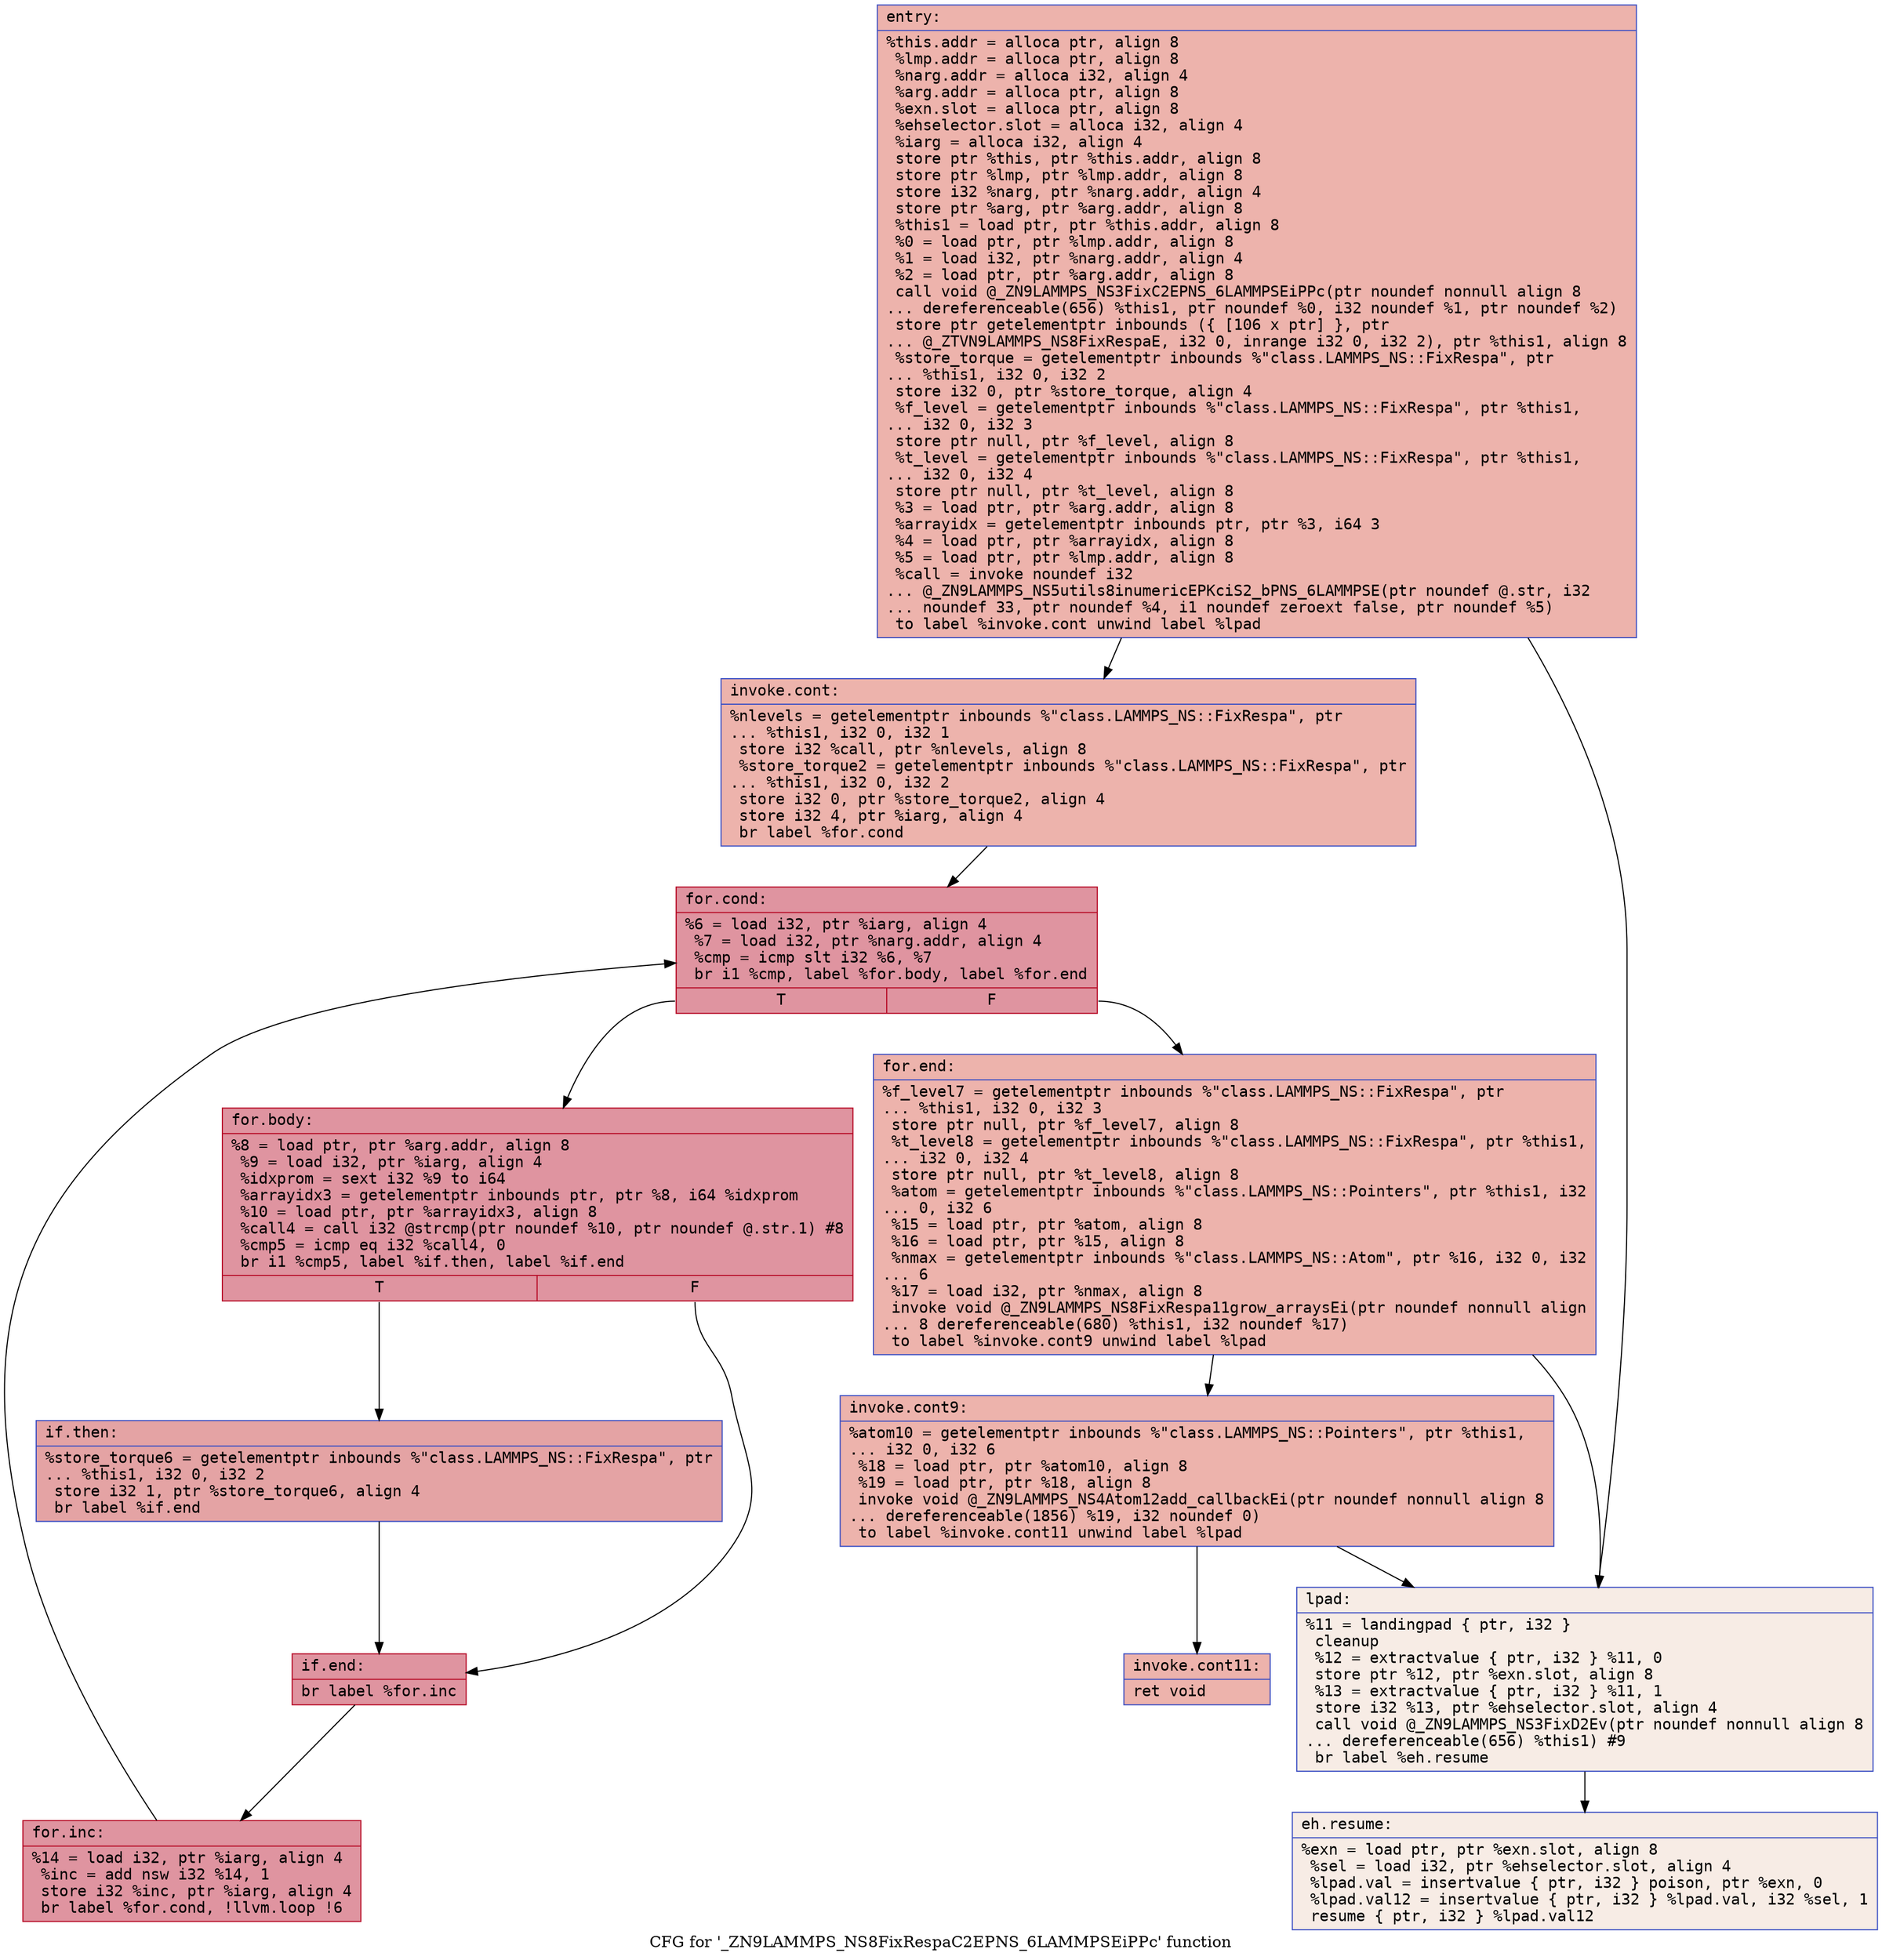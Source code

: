 digraph "CFG for '_ZN9LAMMPS_NS8FixRespaC2EPNS_6LAMMPSEiPPc' function" {
	label="CFG for '_ZN9LAMMPS_NS8FixRespaC2EPNS_6LAMMPSEiPPc' function";

	Node0x5625a2ced9b0 [shape=record,color="#3d50c3ff", style=filled, fillcolor="#d6524470" fontname="Courier",label="{entry:\l|  %this.addr = alloca ptr, align 8\l  %lmp.addr = alloca ptr, align 8\l  %narg.addr = alloca i32, align 4\l  %arg.addr = alloca ptr, align 8\l  %exn.slot = alloca ptr, align 8\l  %ehselector.slot = alloca i32, align 4\l  %iarg = alloca i32, align 4\l  store ptr %this, ptr %this.addr, align 8\l  store ptr %lmp, ptr %lmp.addr, align 8\l  store i32 %narg, ptr %narg.addr, align 4\l  store ptr %arg, ptr %arg.addr, align 8\l  %this1 = load ptr, ptr %this.addr, align 8\l  %0 = load ptr, ptr %lmp.addr, align 8\l  %1 = load i32, ptr %narg.addr, align 4\l  %2 = load ptr, ptr %arg.addr, align 8\l  call void @_ZN9LAMMPS_NS3FixC2EPNS_6LAMMPSEiPPc(ptr noundef nonnull align 8\l... dereferenceable(656) %this1, ptr noundef %0, i32 noundef %1, ptr noundef %2)\l  store ptr getelementptr inbounds (\{ [106 x ptr] \}, ptr\l... @_ZTVN9LAMMPS_NS8FixRespaE, i32 0, inrange i32 0, i32 2), ptr %this1, align 8\l  %store_torque = getelementptr inbounds %\"class.LAMMPS_NS::FixRespa\", ptr\l... %this1, i32 0, i32 2\l  store i32 0, ptr %store_torque, align 4\l  %f_level = getelementptr inbounds %\"class.LAMMPS_NS::FixRespa\", ptr %this1,\l... i32 0, i32 3\l  store ptr null, ptr %f_level, align 8\l  %t_level = getelementptr inbounds %\"class.LAMMPS_NS::FixRespa\", ptr %this1,\l... i32 0, i32 4\l  store ptr null, ptr %t_level, align 8\l  %3 = load ptr, ptr %arg.addr, align 8\l  %arrayidx = getelementptr inbounds ptr, ptr %3, i64 3\l  %4 = load ptr, ptr %arrayidx, align 8\l  %5 = load ptr, ptr %lmp.addr, align 8\l  %call = invoke noundef i32\l... @_ZN9LAMMPS_NS5utils8inumericEPKciS2_bPNS_6LAMMPSE(ptr noundef @.str, i32\l... noundef 33, ptr noundef %4, i1 noundef zeroext false, ptr noundef %5)\l          to label %invoke.cont unwind label %lpad\l}"];
	Node0x5625a2ced9b0 -> Node0x5625a2cefc80[tooltip="entry -> invoke.cont\nProbability 100.00%" ];
	Node0x5625a2ced9b0 -> Node0x5625a2cefd60[tooltip="entry -> lpad\nProbability 0.00%" ];
	Node0x5625a2cefc80 [shape=record,color="#3d50c3ff", style=filled, fillcolor="#d6524470" fontname="Courier",label="{invoke.cont:\l|  %nlevels = getelementptr inbounds %\"class.LAMMPS_NS::FixRespa\", ptr\l... %this1, i32 0, i32 1\l  store i32 %call, ptr %nlevels, align 8\l  %store_torque2 = getelementptr inbounds %\"class.LAMMPS_NS::FixRespa\", ptr\l... %this1, i32 0, i32 2\l  store i32 0, ptr %store_torque2, align 4\l  store i32 4, ptr %iarg, align 4\l  br label %for.cond\l}"];
	Node0x5625a2cefc80 -> Node0x5625a2cf0490[tooltip="invoke.cont -> for.cond\nProbability 100.00%" ];
	Node0x5625a2cf0490 [shape=record,color="#b70d28ff", style=filled, fillcolor="#b70d2870" fontname="Courier",label="{for.cond:\l|  %6 = load i32, ptr %iarg, align 4\l  %7 = load i32, ptr %narg.addr, align 4\l  %cmp = icmp slt i32 %6, %7\l  br i1 %cmp, label %for.body, label %for.end\l|{<s0>T|<s1>F}}"];
	Node0x5625a2cf0490:s0 -> Node0x5625a2cf0730[tooltip="for.cond -> for.body\nProbability 96.88%" ];
	Node0x5625a2cf0490:s1 -> Node0x5625a2cf0ad0[tooltip="for.cond -> for.end\nProbability 3.12%" ];
	Node0x5625a2cf0730 [shape=record,color="#b70d28ff", style=filled, fillcolor="#b70d2870" fontname="Courier",label="{for.body:\l|  %8 = load ptr, ptr %arg.addr, align 8\l  %9 = load i32, ptr %iarg, align 4\l  %idxprom = sext i32 %9 to i64\l  %arrayidx3 = getelementptr inbounds ptr, ptr %8, i64 %idxprom\l  %10 = load ptr, ptr %arrayidx3, align 8\l  %call4 = call i32 @strcmp(ptr noundef %10, ptr noundef @.str.1) #8\l  %cmp5 = icmp eq i32 %call4, 0\l  br i1 %cmp5, label %if.then, label %if.end\l|{<s0>T|<s1>F}}"];
	Node0x5625a2cf0730:s0 -> Node0x5625a2cf11b0[tooltip="for.body -> if.then\nProbability 37.50%" ];
	Node0x5625a2cf0730:s1 -> Node0x5625a2cf1280[tooltip="for.body -> if.end\nProbability 62.50%" ];
	Node0x5625a2cf11b0 [shape=record,color="#3d50c3ff", style=filled, fillcolor="#c32e3170" fontname="Courier",label="{if.then:\l|  %store_torque6 = getelementptr inbounds %\"class.LAMMPS_NS::FixRespa\", ptr\l... %this1, i32 0, i32 2\l  store i32 1, ptr %store_torque6, align 4\l  br label %if.end\l}"];
	Node0x5625a2cf11b0 -> Node0x5625a2cf1280[tooltip="if.then -> if.end\nProbability 100.00%" ];
	Node0x5625a2cefd60 [shape=record,color="#3d50c3ff", style=filled, fillcolor="#ecd3c570" fontname="Courier",label="{lpad:\l|  %11 = landingpad \{ ptr, i32 \}\l          cleanup\l  %12 = extractvalue \{ ptr, i32 \} %11, 0\l  store ptr %12, ptr %exn.slot, align 8\l  %13 = extractvalue \{ ptr, i32 \} %11, 1\l  store i32 %13, ptr %ehselector.slot, align 4\l  call void @_ZN9LAMMPS_NS3FixD2Ev(ptr noundef nonnull align 8\l... dereferenceable(656) %this1) #9\l  br label %eh.resume\l}"];
	Node0x5625a2cefd60 -> Node0x5625a2cf1a80[tooltip="lpad -> eh.resume\nProbability 100.00%" ];
	Node0x5625a2cf1280 [shape=record,color="#b70d28ff", style=filled, fillcolor="#b70d2870" fontname="Courier",label="{if.end:\l|  br label %for.inc\l}"];
	Node0x5625a2cf1280 -> Node0x5625a2cf1ba0[tooltip="if.end -> for.inc\nProbability 100.00%" ];
	Node0x5625a2cf1ba0 [shape=record,color="#b70d28ff", style=filled, fillcolor="#b70d2870" fontname="Courier",label="{for.inc:\l|  %14 = load i32, ptr %iarg, align 4\l  %inc = add nsw i32 %14, 1\l  store i32 %inc, ptr %iarg, align 4\l  br label %for.cond, !llvm.loop !6\l}"];
	Node0x5625a2cf1ba0 -> Node0x5625a2cf0490[tooltip="for.inc -> for.cond\nProbability 100.00%" ];
	Node0x5625a2cf0ad0 [shape=record,color="#3d50c3ff", style=filled, fillcolor="#d6524470" fontname="Courier",label="{for.end:\l|  %f_level7 = getelementptr inbounds %\"class.LAMMPS_NS::FixRespa\", ptr\l... %this1, i32 0, i32 3\l  store ptr null, ptr %f_level7, align 8\l  %t_level8 = getelementptr inbounds %\"class.LAMMPS_NS::FixRespa\", ptr %this1,\l... i32 0, i32 4\l  store ptr null, ptr %t_level8, align 8\l  %atom = getelementptr inbounds %\"class.LAMMPS_NS::Pointers\", ptr %this1, i32\l... 0, i32 6\l  %15 = load ptr, ptr %atom, align 8\l  %16 = load ptr, ptr %15, align 8\l  %nmax = getelementptr inbounds %\"class.LAMMPS_NS::Atom\", ptr %16, i32 0, i32\l... 6\l  %17 = load i32, ptr %nmax, align 8\l  invoke void @_ZN9LAMMPS_NS8FixRespa11grow_arraysEi(ptr noundef nonnull align\l... 8 dereferenceable(680) %this1, i32 noundef %17)\l          to label %invoke.cont9 unwind label %lpad\l}"];
	Node0x5625a2cf0ad0 -> Node0x5625a2cf3890[tooltip="for.end -> invoke.cont9\nProbability 100.00%" ];
	Node0x5625a2cf0ad0 -> Node0x5625a2cefd60[tooltip="for.end -> lpad\nProbability 0.00%" ];
	Node0x5625a2cf3890 [shape=record,color="#3d50c3ff", style=filled, fillcolor="#d6524470" fontname="Courier",label="{invoke.cont9:\l|  %atom10 = getelementptr inbounds %\"class.LAMMPS_NS::Pointers\", ptr %this1,\l... i32 0, i32 6\l  %18 = load ptr, ptr %atom10, align 8\l  %19 = load ptr, ptr %18, align 8\l  invoke void @_ZN9LAMMPS_NS4Atom12add_callbackEi(ptr noundef nonnull align 8\l... dereferenceable(1856) %19, i32 noundef 0)\l          to label %invoke.cont11 unwind label %lpad\l}"];
	Node0x5625a2cf3890 -> Node0x5625a2cf3c90[tooltip="invoke.cont9 -> invoke.cont11\nProbability 100.00%" ];
	Node0x5625a2cf3890 -> Node0x5625a2cefd60[tooltip="invoke.cont9 -> lpad\nProbability 0.00%" ];
	Node0x5625a2cf3c90 [shape=record,color="#3d50c3ff", style=filled, fillcolor="#d6524470" fontname="Courier",label="{invoke.cont11:\l|  ret void\l}"];
	Node0x5625a2cf1a80 [shape=record,color="#3d50c3ff", style=filled, fillcolor="#ecd3c570" fontname="Courier",label="{eh.resume:\l|  %exn = load ptr, ptr %exn.slot, align 8\l  %sel = load i32, ptr %ehselector.slot, align 4\l  %lpad.val = insertvalue \{ ptr, i32 \} poison, ptr %exn, 0\l  %lpad.val12 = insertvalue \{ ptr, i32 \} %lpad.val, i32 %sel, 1\l  resume \{ ptr, i32 \} %lpad.val12\l}"];
}

